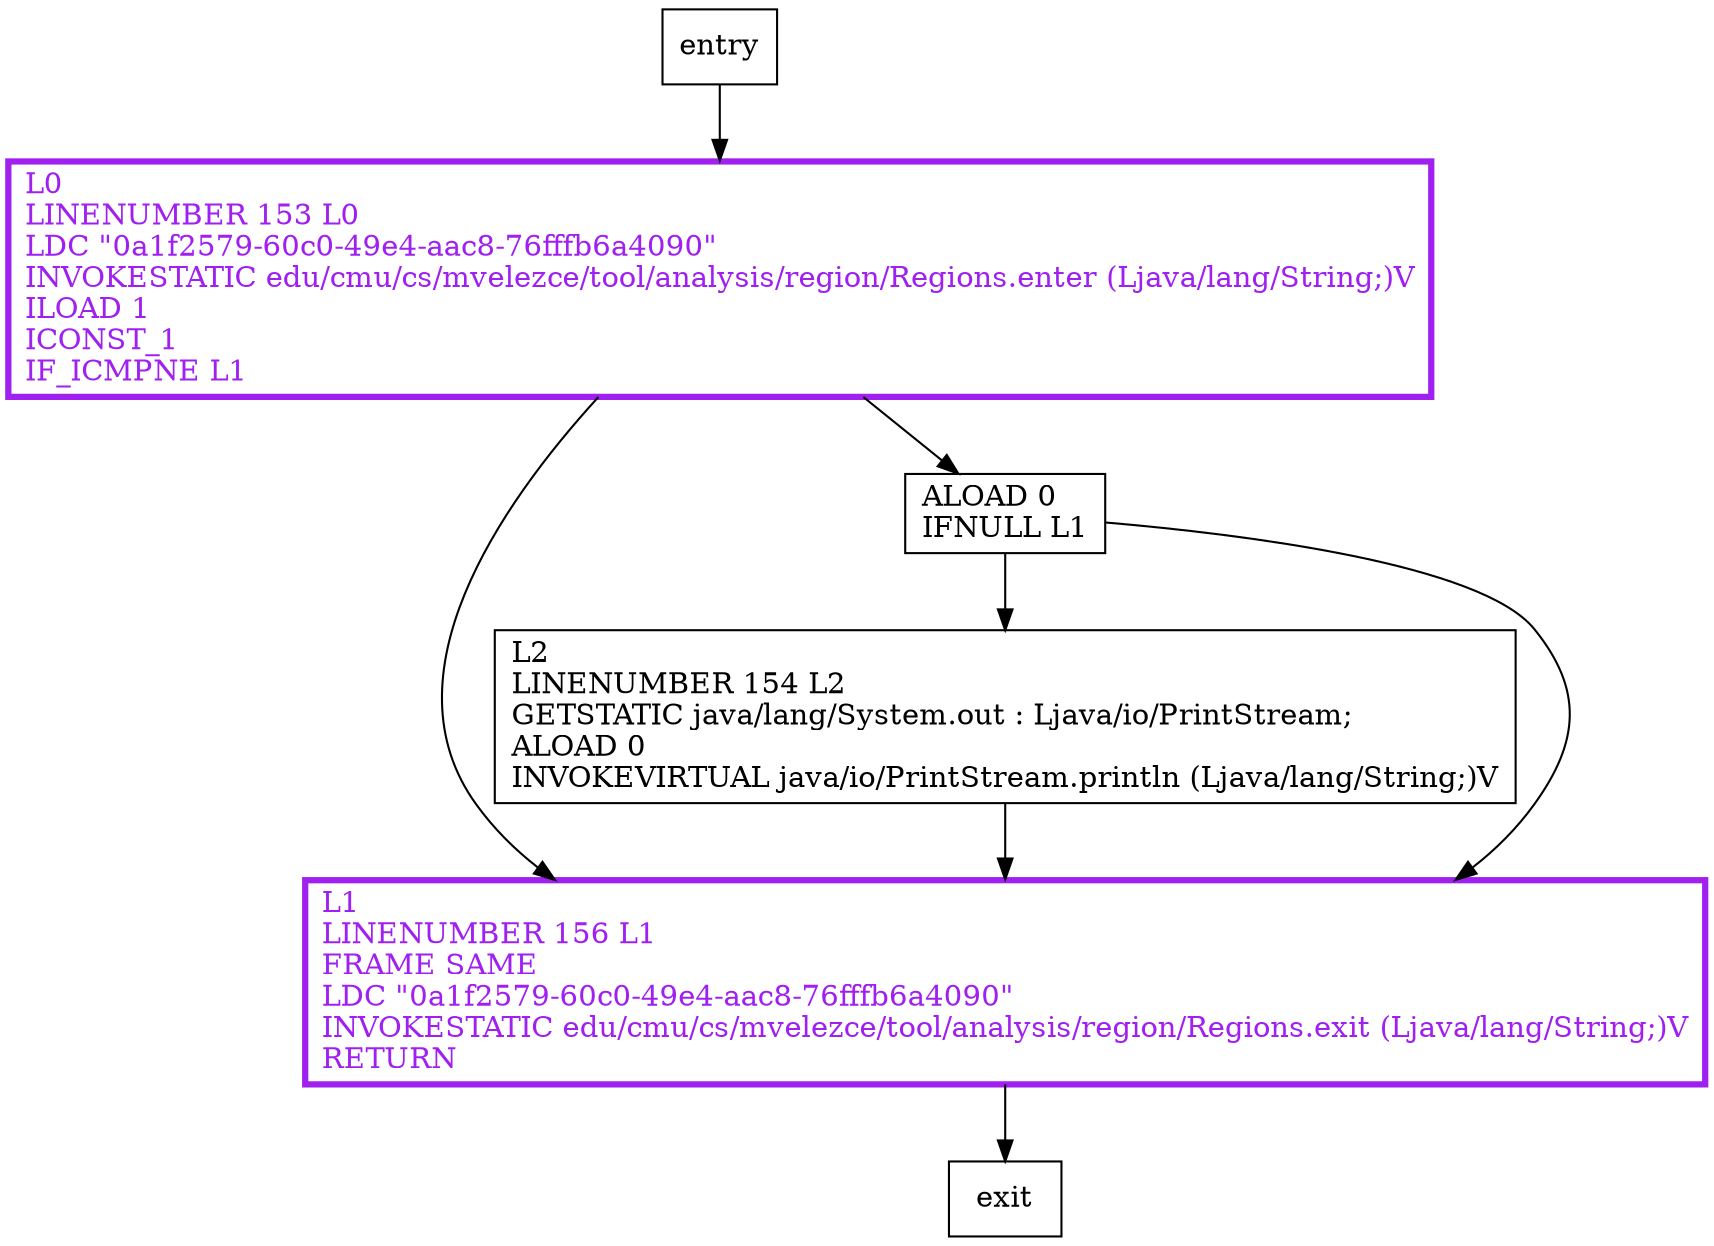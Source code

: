 digraph printOut {
node [shape=record];
1254412834 [label="L2\lLINENUMBER 154 L2\lGETSTATIC java/lang/System.out : Ljava/io/PrintStream;\lALOAD 0\lINVOKEVIRTUAL java/io/PrintStream.println (Ljava/lang/String;)V\l"];
2008339898 [label="L0\lLINENUMBER 153 L0\lLDC \"0a1f2579-60c0-49e4-aac8-76fffb6a4090\"\lINVOKESTATIC edu/cmu/cs/mvelezce/tool/analysis/region/Regions.enter (Ljava/lang/String;)V\lILOAD 1\lICONST_1\lIF_ICMPNE L1\l"];
282764140 [label="L1\lLINENUMBER 156 L1\lFRAME SAME\lLDC \"0a1f2579-60c0-49e4-aac8-76fffb6a4090\"\lINVOKESTATIC edu/cmu/cs/mvelezce/tool/analysis/region/Regions.exit (Ljava/lang/String;)V\lRETURN\l"];
1210673727 [label="ALOAD 0\lIFNULL L1\l"];
entry;
exit;
1254412834 -> 282764140;
entry -> 2008339898;
2008339898 -> 282764140;
2008339898 -> 1210673727;
282764140 -> exit;
1210673727 -> 1254412834;
1210673727 -> 282764140;
2008339898[fontcolor="purple", penwidth=3, color="purple"];
282764140[fontcolor="purple", penwidth=3, color="purple"];
}
